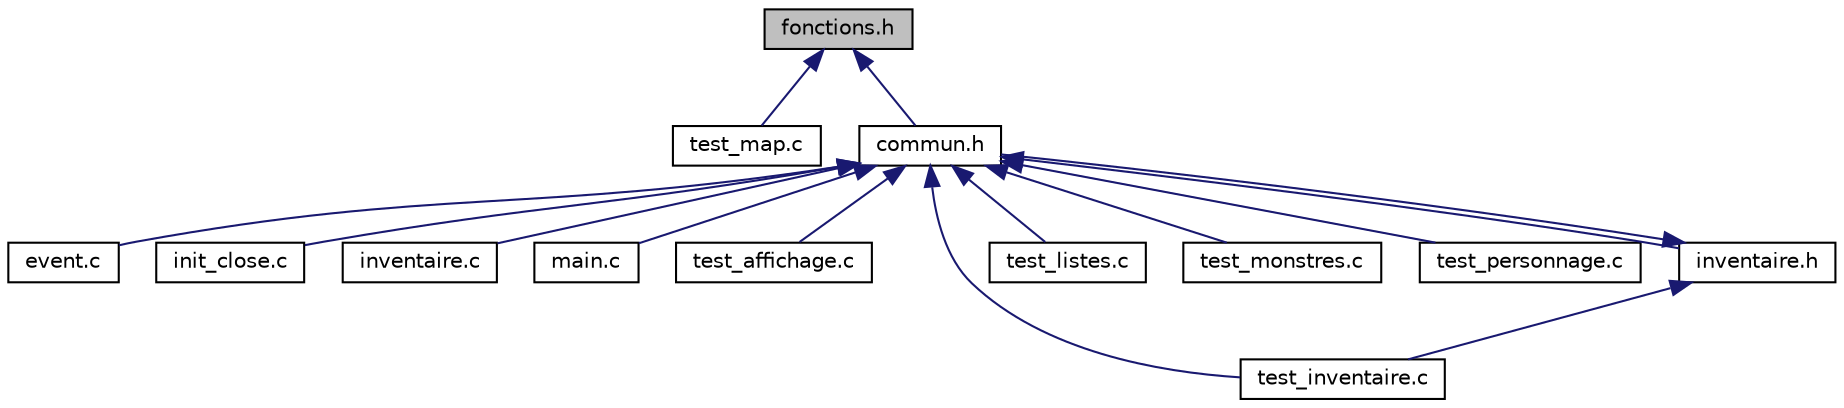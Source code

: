 digraph "fonctions.h"
{
 // LATEX_PDF_SIZE
  edge [fontname="Helvetica",fontsize="10",labelfontname="Helvetica",labelfontsize="10"];
  node [fontname="Helvetica",fontsize="10",shape=record];
  Node1 [label="fonctions.h",height=0.2,width=0.4,color="black", fillcolor="grey75", style="filled", fontcolor="black",tooltip="Fichier qui contient les définitions de toutes les fonctions."];
  Node1 -> Node2 [dir="back",color="midnightblue",fontsize="10",style="solid"];
  Node2 [label="test_map.c",height=0.2,width=0.4,color="black", fillcolor="white", style="filled",URL="$d8/dda/test__map_8c.html",tooltip=" "];
  Node1 -> Node3 [dir="back",color="midnightblue",fontsize="10",style="solid"];
  Node3 [label="commun.h",height=0.2,width=0.4,color="black", fillcolor="white", style="filled",URL="$d1/d0f/commun_8h.html",tooltip=" "];
  Node3 -> Node4 [dir="back",color="midnightblue",fontsize="10",style="solid"];
  Node4 [label="event.c",height=0.2,width=0.4,color="black", fillcolor="white", style="filled",URL="$d0/deb/event_8c.html",tooltip="Fichier qui appelle différentes fonctions en fonction du déclenchement d'évenements."];
  Node3 -> Node5 [dir="back",color="midnightblue",fontsize="10",style="solid"];
  Node5 [label="init_close.c",height=0.2,width=0.4,color="black", fillcolor="white", style="filled",URL="$d1/d41/init__close_8c.html",tooltip=" "];
  Node3 -> Node6 [dir="back",color="midnightblue",fontsize="10",style="solid"];
  Node6 [label="inventaire.c",height=0.2,width=0.4,color="black", fillcolor="white", style="filled",URL="$d4/d04/inventaire_8c.html",tooltip=" "];
  Node3 -> Node7 [dir="back",color="midnightblue",fontsize="10",style="solid"];
  Node7 [label="main.c",height=0.2,width=0.4,color="black", fillcolor="white", style="filled",URL="$d0/d29/main_8c.html",tooltip=" "];
  Node3 -> Node8 [dir="back",color="midnightblue",fontsize="10",style="solid"];
  Node8 [label="test_affichage.c",height=0.2,width=0.4,color="black", fillcolor="white", style="filled",URL="$d3/dd5/test__affichage_8c.html",tooltip=" "];
  Node3 -> Node9 [dir="back",color="midnightblue",fontsize="10",style="solid"];
  Node9 [label="test_inventaire.c",height=0.2,width=0.4,color="black", fillcolor="white", style="filled",URL="$d9/d66/test__inventaire_8c.html",tooltip=" "];
  Node3 -> Node10 [dir="back",color="midnightblue",fontsize="10",style="solid"];
  Node10 [label="test_listes.c",height=0.2,width=0.4,color="black", fillcolor="white", style="filled",URL="$d7/d17/test__listes_8c.html",tooltip=" "];
  Node3 -> Node11 [dir="back",color="midnightblue",fontsize="10",style="solid"];
  Node11 [label="test_monstres.c",height=0.2,width=0.4,color="black", fillcolor="white", style="filled",URL="$d0/db4/test__monstres_8c.html",tooltip=" "];
  Node3 -> Node12 [dir="back",color="midnightblue",fontsize="10",style="solid"];
  Node12 [label="test_personnage.c",height=0.2,width=0.4,color="black", fillcolor="white", style="filled",URL="$d3/d9d/test__personnage_8c.html",tooltip=" "];
  Node3 -> Node13 [dir="back",color="midnightblue",fontsize="10",style="solid"];
  Node13 [label="inventaire.h",height=0.2,width=0.4,color="black", fillcolor="white", style="filled",URL="$d2/d9f/inventaire_8h.html",tooltip=" "];
  Node13 -> Node9 [dir="back",color="midnightblue",fontsize="10",style="solid"];
  Node13 -> Node3 [dir="back",color="midnightblue",fontsize="10",style="solid"];
}
